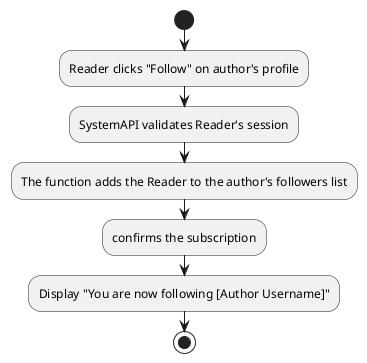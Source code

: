@startuml
'https://plantuml.com/activity-diagram-beta

start

:Reader clicks "Follow" on author's profile;
:SystemAPI validates Reader's session;
:The function adds the Reader to the author's followers list;
:confirms the subscription;
:Display "You are now following [Author Username]";

stop
@enduml


